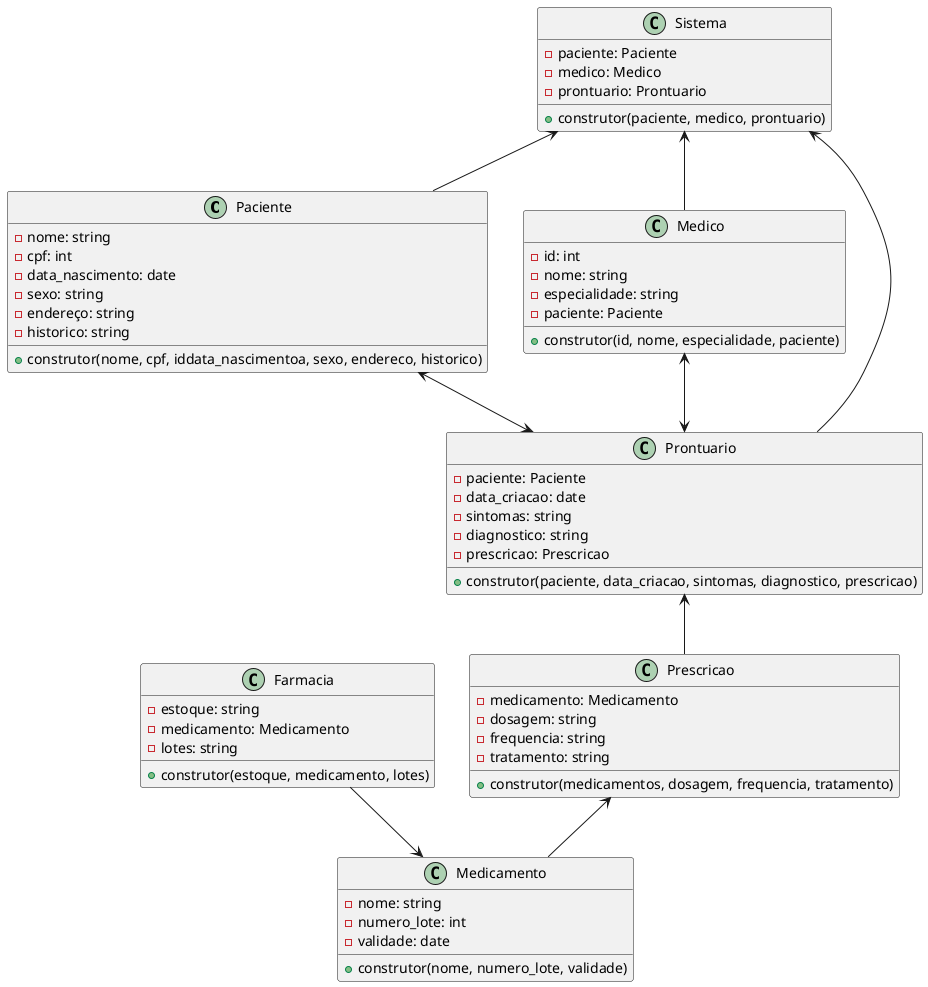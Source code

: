 @startuml prontuarioapp

class Paciente {
  - nome: string
  - cpf: int
  - data_nascimento: date
  - sexo: string
  - endereço: string
  - historico: string
  + construtor(nome, cpf, iddata_nascimentoa, sexo, endereco, historico)
}

class Medico {
  - id: int
  - nome: string
  - especialidade: string
  - paciente: Paciente
  + construtor(id, nome, especialidade, paciente)
}

class Medicamento {
  - nome: string
  - numero_lote: int
  - validade: date
  + construtor(nome, numero_lote, validade)
}


class Prescricao {
  - medicamento: Medicamento
  - dosagem: string
  - frequencia: string
  - tratamento: string
  + construtor(medicamentos, dosagem, frequencia, tratamento)
}

class Prontuario {
  - paciente: Paciente
  - data_criacao: date
  - sintomas: string
  - diagnostico: string
  - prescricao: Prescricao
  + construtor(paciente, data_criacao, sintomas, diagnostico, prescricao)
}


class Farmacia {
  - estoque: string
  - medicamento: Medicamento
  - lotes: string
  + construtor(estoque, medicamento, lotes)
}


class Sistema {
  - paciente: Paciente
  - medico: Medico
  - prontuario: Prontuario
  + construtor(paciente, medico, prontuario)
}


Paciente <--> Prontuario
Medico <--> Prontuario
Prontuario <-- Prescricao
Prescricao <-- Medicamento
Farmacia --> Medicamento
Sistema <-- Paciente
Sistema <-- Medico
Sistema <-- Prontuario

@enduml
